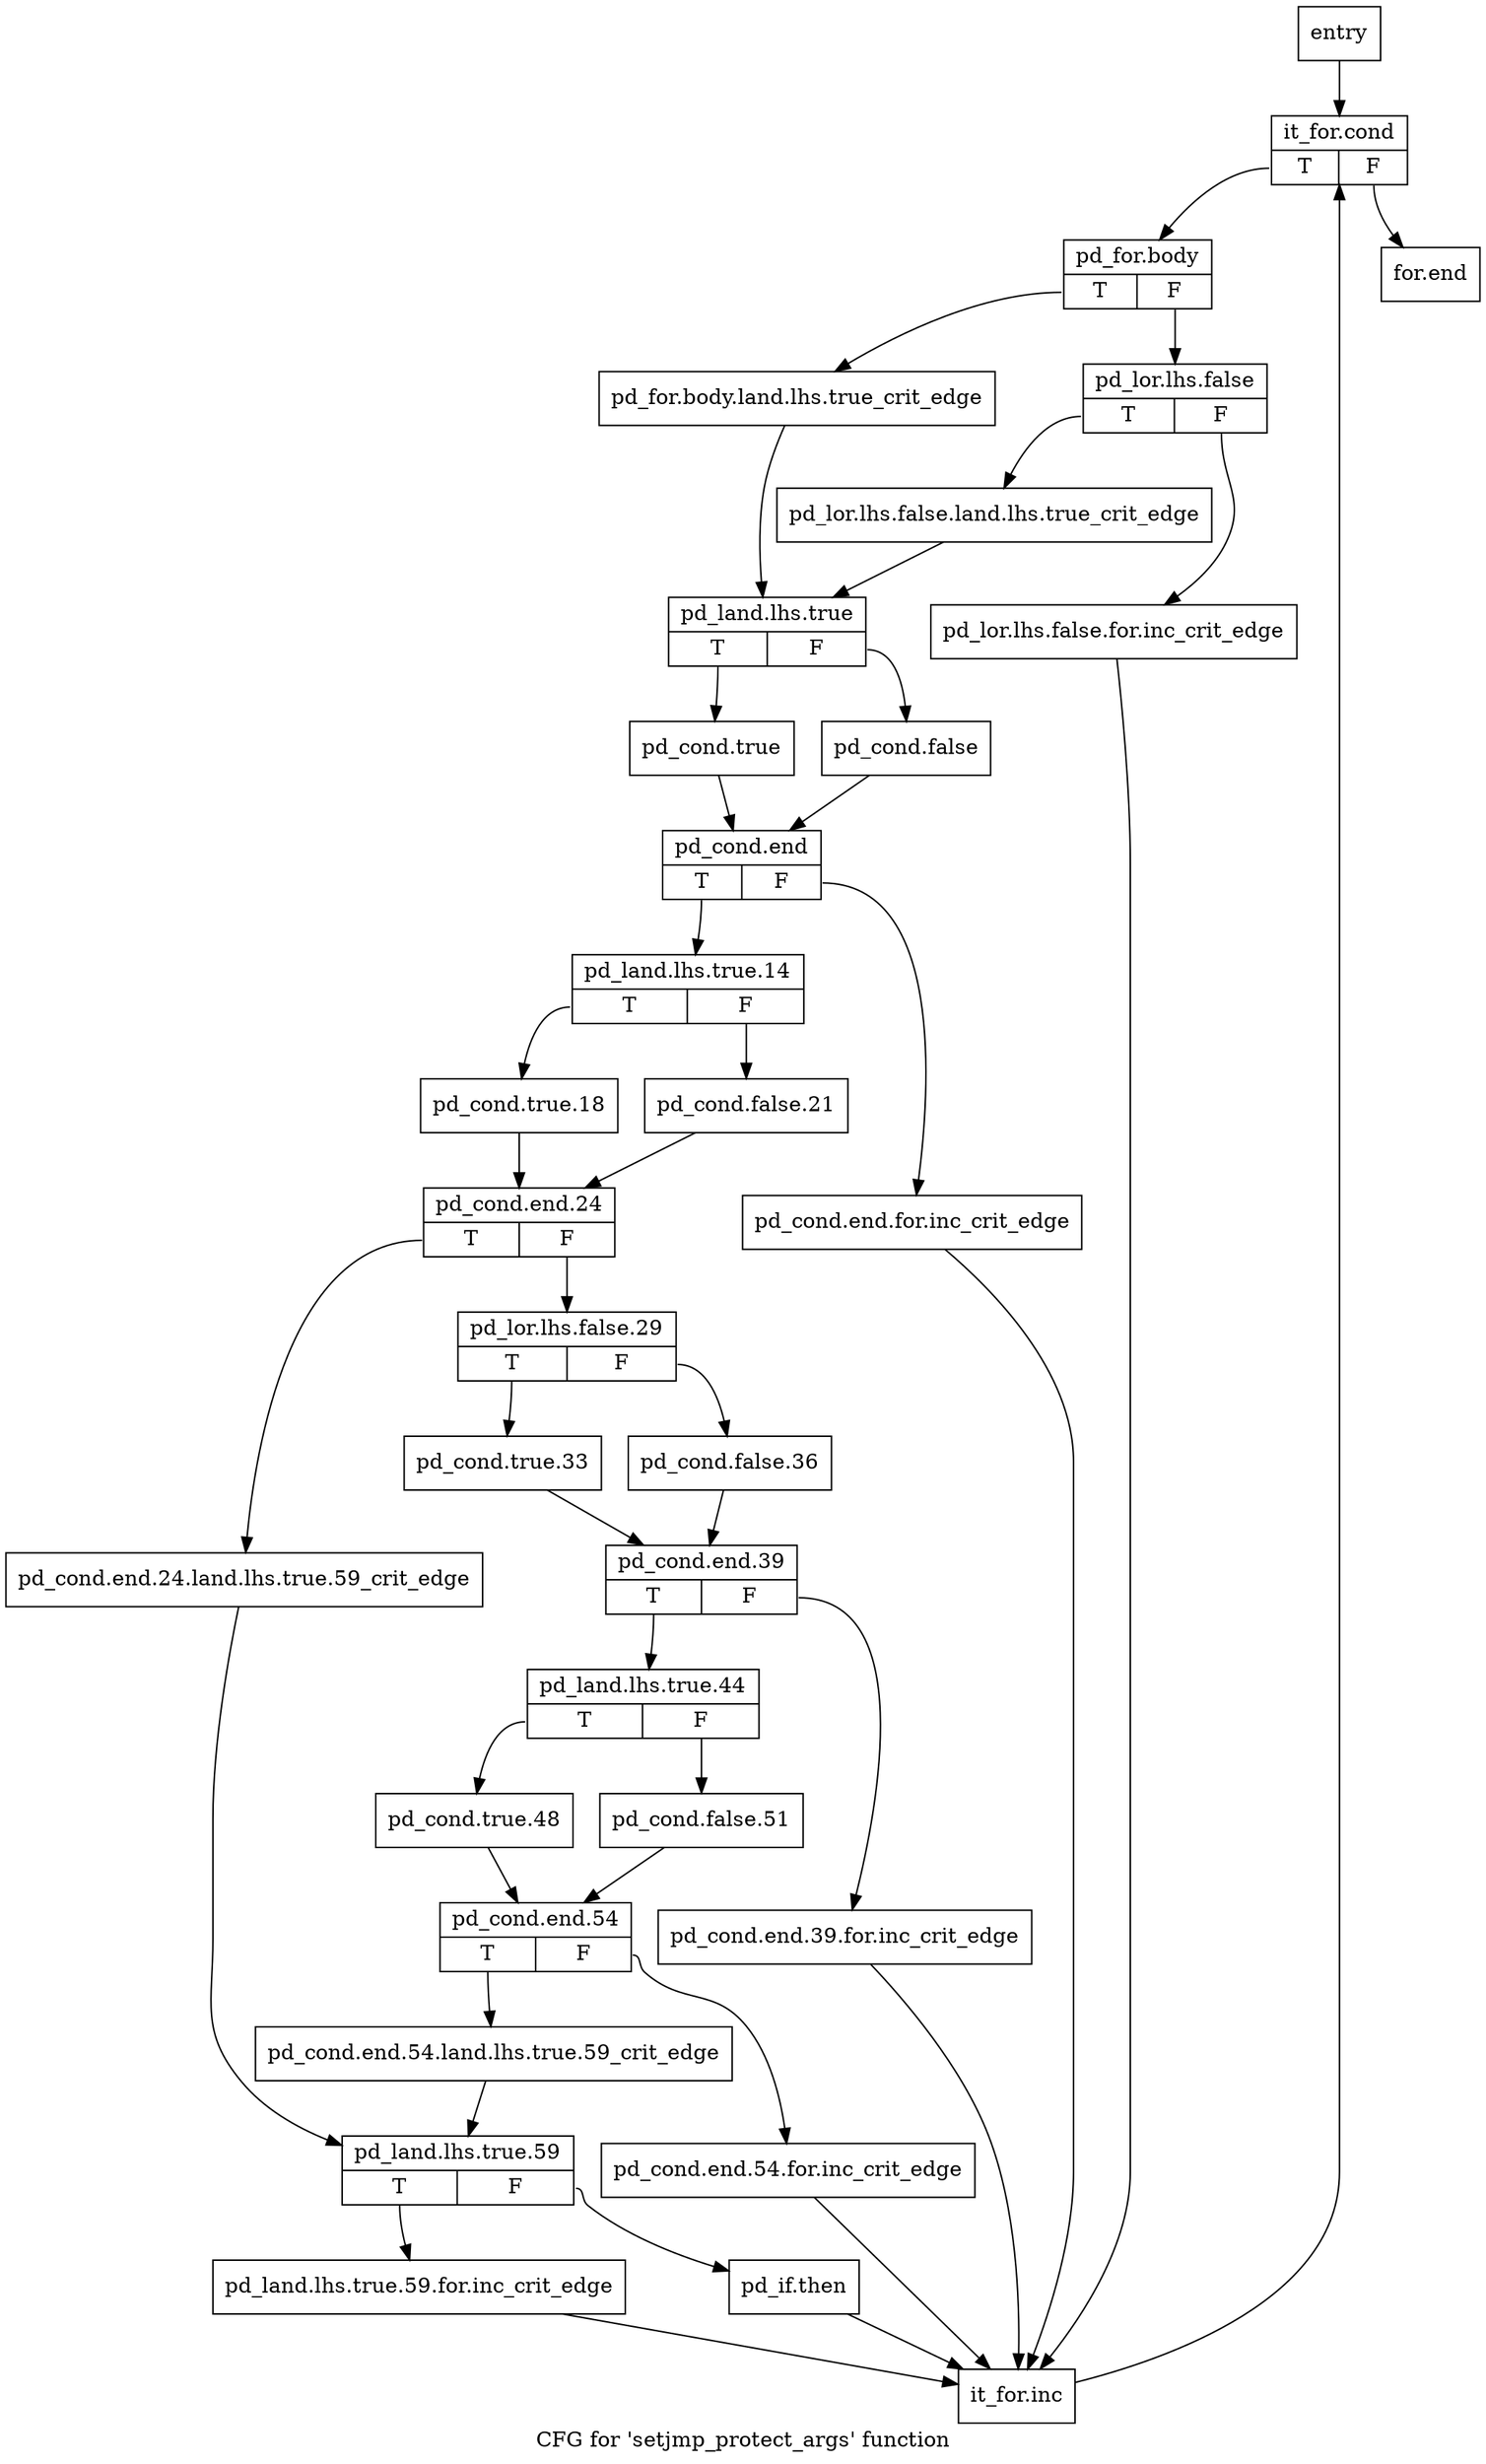 digraph "CFG for 'setjmp_protect_args' function" {
	label="CFG for 'setjmp_protect_args' function";

	Node0x4c4c880 [shape=record,label="{entry}"];
	Node0x4c4c880 -> Node0x4c4c8d0;
	Node0x4c4c8d0 [shape=record,label="{it_for.cond|{<s0>T|<s1>F}}"];
	Node0x4c4c8d0:s0 -> Node0x4c4c920;
	Node0x4c4c8d0:s1 -> Node0x4c4d280;
	Node0x4c4c920 [shape=record,label="{pd_for.body|{<s0>T|<s1>F}}"];
	Node0x4c4c920:s0 -> Node0x4c4c970;
	Node0x4c4c920:s1 -> Node0x4c4c9c0;
	Node0x4c4c970 [shape=record,label="{pd_for.body.land.lhs.true_crit_edge}"];
	Node0x4c4c970 -> Node0x4c4cab0;
	Node0x4c4c9c0 [shape=record,label="{pd_lor.lhs.false|{<s0>T|<s1>F}}"];
	Node0x4c4c9c0:s0 -> Node0x4c4ca60;
	Node0x4c4c9c0:s1 -> Node0x4c4ca10;
	Node0x4c4ca10 [shape=record,label="{pd_lor.lhs.false.for.inc_crit_edge}"];
	Node0x4c4ca10 -> Node0x4c4d230;
	Node0x4c4ca60 [shape=record,label="{pd_lor.lhs.false.land.lhs.true_crit_edge}"];
	Node0x4c4ca60 -> Node0x4c4cab0;
	Node0x4c4cab0 [shape=record,label="{pd_land.lhs.true|{<s0>T|<s1>F}}"];
	Node0x4c4cab0:s0 -> Node0x4c4cb00;
	Node0x4c4cab0:s1 -> Node0x4c4cb50;
	Node0x4c4cb00 [shape=record,label="{pd_cond.true}"];
	Node0x4c4cb00 -> Node0x4c4cba0;
	Node0x4c4cb50 [shape=record,label="{pd_cond.false}"];
	Node0x4c4cb50 -> Node0x4c4cba0;
	Node0x4c4cba0 [shape=record,label="{pd_cond.end|{<s0>T|<s1>F}}"];
	Node0x4c4cba0:s0 -> Node0x4c4cc40;
	Node0x4c4cba0:s1 -> Node0x4c4cbf0;
	Node0x4c4cbf0 [shape=record,label="{pd_cond.end.for.inc_crit_edge}"];
	Node0x4c4cbf0 -> Node0x4c4d230;
	Node0x4c4cc40 [shape=record,label="{pd_land.lhs.true.14|{<s0>T|<s1>F}}"];
	Node0x4c4cc40:s0 -> Node0x4c4cc90;
	Node0x4c4cc40:s1 -> Node0x4c4cce0;
	Node0x4c4cc90 [shape=record,label="{pd_cond.true.18}"];
	Node0x4c4cc90 -> Node0x4c4cd30;
	Node0x4c4cce0 [shape=record,label="{pd_cond.false.21}"];
	Node0x4c4cce0 -> Node0x4c4cd30;
	Node0x4c4cd30 [shape=record,label="{pd_cond.end.24|{<s0>T|<s1>F}}"];
	Node0x4c4cd30:s0 -> Node0x4c4cd80;
	Node0x4c4cd30:s1 -> Node0x4c4cdd0;
	Node0x4c4cd80 [shape=record,label="{pd_cond.end.24.land.lhs.true.59_crit_edge}"];
	Node0x4c4cd80 -> Node0x4c4d140;
	Node0x4c4cdd0 [shape=record,label="{pd_lor.lhs.false.29|{<s0>T|<s1>F}}"];
	Node0x4c4cdd0:s0 -> Node0x4c4ce20;
	Node0x4c4cdd0:s1 -> Node0x4c4ce70;
	Node0x4c4ce20 [shape=record,label="{pd_cond.true.33}"];
	Node0x4c4ce20 -> Node0x4c4cec0;
	Node0x4c4ce70 [shape=record,label="{pd_cond.false.36}"];
	Node0x4c4ce70 -> Node0x4c4cec0;
	Node0x4c4cec0 [shape=record,label="{pd_cond.end.39|{<s0>T|<s1>F}}"];
	Node0x4c4cec0:s0 -> Node0x4c4cf60;
	Node0x4c4cec0:s1 -> Node0x4c4cf10;
	Node0x4c4cf10 [shape=record,label="{pd_cond.end.39.for.inc_crit_edge}"];
	Node0x4c4cf10 -> Node0x4c4d230;
	Node0x4c4cf60 [shape=record,label="{pd_land.lhs.true.44|{<s0>T|<s1>F}}"];
	Node0x4c4cf60:s0 -> Node0x4c4cfb0;
	Node0x4c4cf60:s1 -> Node0x4c4d000;
	Node0x4c4cfb0 [shape=record,label="{pd_cond.true.48}"];
	Node0x4c4cfb0 -> Node0x4c4d050;
	Node0x4c4d000 [shape=record,label="{pd_cond.false.51}"];
	Node0x4c4d000 -> Node0x4c4d050;
	Node0x4c4d050 [shape=record,label="{pd_cond.end.54|{<s0>T|<s1>F}}"];
	Node0x4c4d050:s0 -> Node0x4c4d0f0;
	Node0x4c4d050:s1 -> Node0x4c4d0a0;
	Node0x4c4d0a0 [shape=record,label="{pd_cond.end.54.for.inc_crit_edge}"];
	Node0x4c4d0a0 -> Node0x4c4d230;
	Node0x4c4d0f0 [shape=record,label="{pd_cond.end.54.land.lhs.true.59_crit_edge}"];
	Node0x4c4d0f0 -> Node0x4c4d140;
	Node0x4c4d140 [shape=record,label="{pd_land.lhs.true.59|{<s0>T|<s1>F}}"];
	Node0x4c4d140:s0 -> Node0x4c4d190;
	Node0x4c4d140:s1 -> Node0x4c4d1e0;
	Node0x4c4d190 [shape=record,label="{pd_land.lhs.true.59.for.inc_crit_edge}"];
	Node0x4c4d190 -> Node0x4c4d230;
	Node0x4c4d1e0 [shape=record,label="{pd_if.then}"];
	Node0x4c4d1e0 -> Node0x4c4d230;
	Node0x4c4d230 [shape=record,label="{it_for.inc}"];
	Node0x4c4d230 -> Node0x4c4c8d0;
	Node0x4c4d280 [shape=record,label="{for.end}"];
}
